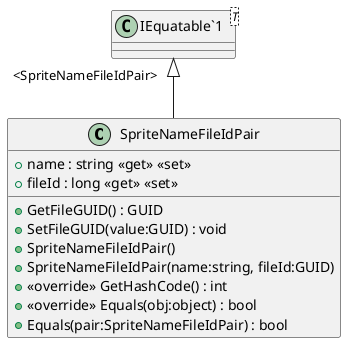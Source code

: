 @startuml
class SpriteNameFileIdPair {
    + name : string <<get>> <<set>>
    + fileId : long <<get>> <<set>>
    + GetFileGUID() : GUID
    + SetFileGUID(value:GUID) : void
    + SpriteNameFileIdPair()
    + SpriteNameFileIdPair(name:string, fileId:GUID)
    + <<override>> GetHashCode() : int
    + <<override>> Equals(obj:object) : bool
    + Equals(pair:SpriteNameFileIdPair) : bool
}
class "IEquatable`1"<T> {
}
"IEquatable`1" "<SpriteNameFileIdPair>" <|-- SpriteNameFileIdPair
@enduml
